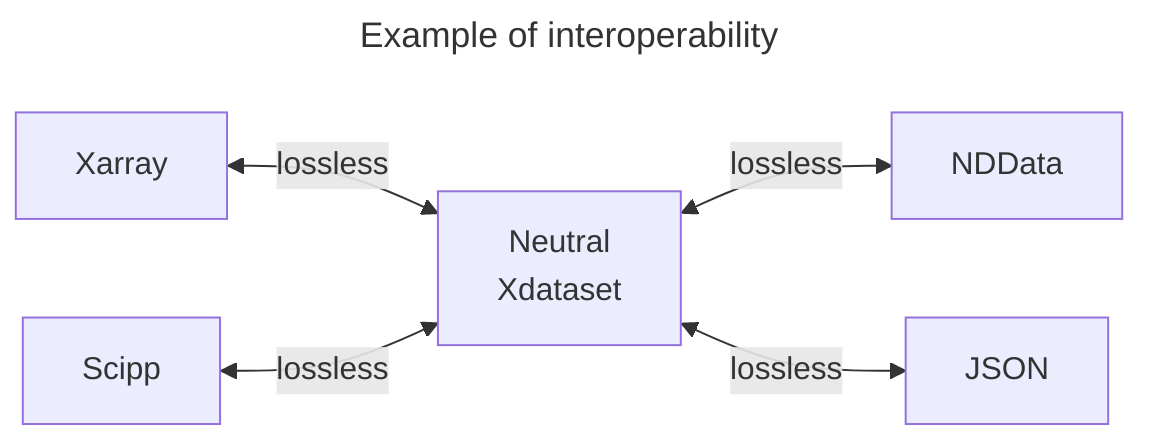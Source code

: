 ---
title: Example of interoperability
---
flowchart LR
    A[Xarray] <--lossless--> B[Neutral\nXdataset]
    B <--lossless--> C[NDData]
    D[Scipp] <--lossless--> B
    B <--lossless--> E[JSON]